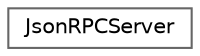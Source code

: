 digraph "Graphical Class Hierarchy"
{
 // LATEX_PDF_SIZE
  bgcolor="transparent";
  edge [fontname=Helvetica,fontsize=10,labelfontname=Helvetica,labelfontsize=10];
  node [fontname=Helvetica,fontsize=10,shape=box,height=0.2,width=0.4];
  rankdir="LR";
  Node0 [id="Node000000",label="JsonRPCServer",height=0.2,width=0.4,color="grey40", fillcolor="white", style="filled",URL="$class_json_r_p_c_server.html",tooltip="Provides the user with a high abstraction level Remote Procedure Calls server."];
}
